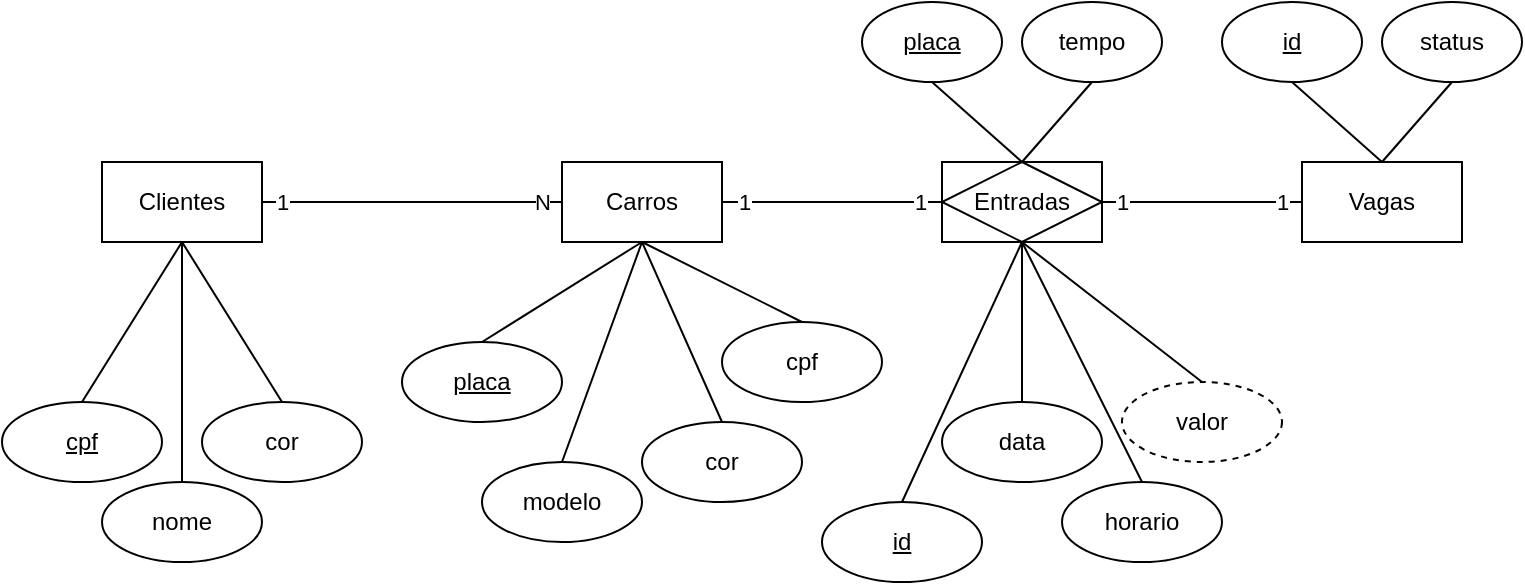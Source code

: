 <mxfile version="20.4.0" type="device"><diagram id="9VlAO_K90d9oFCBLN7uv" name="Página-1"><mxGraphModel dx="813" dy="435" grid="1" gridSize="10" guides="1" tooltips="1" connect="1" arrows="1" fold="1" page="1" pageScale="1" pageWidth="827" pageHeight="1169" math="0" shadow="0"><root><mxCell id="0"/><mxCell id="1" parent="0"/><mxCell id="wmFZhEVRPDPV7kqzlu8k-2" value="Clientes" style="whiteSpace=wrap;html=1;align=center;" vertex="1" parent="1"><mxGeometry x="80" y="120" width="80" height="40" as="geometry"/></mxCell><mxCell id="wmFZhEVRPDPV7kqzlu8k-3" value="Carros" style="whiteSpace=wrap;html=1;align=center;" vertex="1" parent="1"><mxGeometry x="310" y="120" width="80" height="40" as="geometry"/></mxCell><mxCell id="wmFZhEVRPDPV7kqzlu8k-4" value="Vagas" style="whiteSpace=wrap;html=1;align=center;" vertex="1" parent="1"><mxGeometry x="680" y="120" width="80" height="40" as="geometry"/></mxCell><mxCell id="wmFZhEVRPDPV7kqzlu8k-6" value="nome" style="ellipse;whiteSpace=wrap;html=1;align=center;" vertex="1" parent="1"><mxGeometry x="80" y="280" width="80" height="40" as="geometry"/></mxCell><mxCell id="wmFZhEVRPDPV7kqzlu8k-7" value="modelo" style="ellipse;whiteSpace=wrap;html=1;align=center;" vertex="1" parent="1"><mxGeometry x="270" y="270" width="80" height="40" as="geometry"/></mxCell><mxCell id="wmFZhEVRPDPV7kqzlu8k-8" value="cor" style="ellipse;whiteSpace=wrap;html=1;align=center;" vertex="1" parent="1"><mxGeometry x="350" y="250" width="80" height="40" as="geometry"/></mxCell><mxCell id="wmFZhEVRPDPV7kqzlu8k-9" value="cpf" style="ellipse;whiteSpace=wrap;html=1;align=center;fontStyle=4;" vertex="1" parent="1"><mxGeometry x="30" y="240" width="80" height="40" as="geometry"/></mxCell><mxCell id="wmFZhEVRPDPV7kqzlu8k-10" value="placa" style="ellipse;whiteSpace=wrap;html=1;align=center;fontStyle=4;" vertex="1" parent="1"><mxGeometry x="230" y="210" width="80" height="40" as="geometry"/></mxCell><mxCell id="wmFZhEVRPDPV7kqzlu8k-11" value="" style="endArrow=none;html=1;rounded=0;exitX=0.5;exitY=0;exitDx=0;exitDy=0;entryX=0.5;entryY=1;entryDx=0;entryDy=0;" edge="1" parent="1" source="wmFZhEVRPDPV7kqzlu8k-10" target="wmFZhEVRPDPV7kqzlu8k-3"><mxGeometry relative="1" as="geometry"><mxPoint x="380" y="390" as="sourcePoint"/><mxPoint x="540" y="390" as="targetPoint"/></mxGeometry></mxCell><mxCell id="wmFZhEVRPDPV7kqzlu8k-12" value="" style="endArrow=none;html=1;rounded=0;exitX=0.5;exitY=1;exitDx=0;exitDy=0;entryX=0.5;entryY=0;entryDx=0;entryDy=0;" edge="1" parent="1" source="wmFZhEVRPDPV7kqzlu8k-3" target="wmFZhEVRPDPV7kqzlu8k-8"><mxGeometry relative="1" as="geometry"><mxPoint x="300" y="250" as="sourcePoint"/><mxPoint x="380" y="190" as="targetPoint"/></mxGeometry></mxCell><mxCell id="wmFZhEVRPDPV7kqzlu8k-13" value="" style="endArrow=none;html=1;rounded=0;exitX=0.5;exitY=0;exitDx=0;exitDy=0;entryX=0.5;entryY=1;entryDx=0;entryDy=0;" edge="1" parent="1" source="wmFZhEVRPDPV7kqzlu8k-7" target="wmFZhEVRPDPV7kqzlu8k-3"><mxGeometry relative="1" as="geometry"><mxPoint x="360" y="170" as="sourcePoint"/><mxPoint x="420" y="250" as="targetPoint"/></mxGeometry></mxCell><mxCell id="wmFZhEVRPDPV7kqzlu8k-14" value="" style="endArrow=none;html=1;rounded=0;exitX=0.5;exitY=0;exitDx=0;exitDy=0;entryX=0.5;entryY=1;entryDx=0;entryDy=0;" edge="1" parent="1" source="wmFZhEVRPDPV7kqzlu8k-9" target="wmFZhEVRPDPV7kqzlu8k-2"><mxGeometry relative="1" as="geometry"><mxPoint x="250" y="250" as="sourcePoint"/><mxPoint x="160" y="200" as="targetPoint"/></mxGeometry></mxCell><mxCell id="wmFZhEVRPDPV7kqzlu8k-15" value="" style="endArrow=none;html=1;rounded=0;exitX=0.5;exitY=0;exitDx=0;exitDy=0;entryX=0.5;entryY=1;entryDx=0;entryDy=0;" edge="1" parent="1" source="wmFZhEVRPDPV7kqzlu8k-6" target="wmFZhEVRPDPV7kqzlu8k-2"><mxGeometry relative="1" as="geometry"><mxPoint x="310" y="290" as="sourcePoint"/><mxPoint x="310" y="170" as="targetPoint"/></mxGeometry></mxCell><mxCell id="wmFZhEVRPDPV7kqzlu8k-16" value="cor" style="ellipse;whiteSpace=wrap;html=1;align=center;" vertex="1" parent="1"><mxGeometry x="130" y="240" width="80" height="40" as="geometry"/></mxCell><mxCell id="wmFZhEVRPDPV7kqzlu8k-17" value="" style="endArrow=none;html=1;rounded=0;exitX=0.5;exitY=1;exitDx=0;exitDy=0;entryX=0.5;entryY=0;entryDx=0;entryDy=0;" edge="1" parent="1" source="wmFZhEVRPDPV7kqzlu8k-2" target="wmFZhEVRPDPV7kqzlu8k-16"><mxGeometry relative="1" as="geometry"><mxPoint x="310" y="170" as="sourcePoint"/><mxPoint x="370" y="250" as="targetPoint"/></mxGeometry></mxCell><mxCell id="wmFZhEVRPDPV7kqzlu8k-18" value="cpf" style="ellipse;whiteSpace=wrap;html=1;align=center;" vertex="1" parent="1"><mxGeometry x="390" y="200" width="80" height="40" as="geometry"/></mxCell><mxCell id="wmFZhEVRPDPV7kqzlu8k-22" value="" style="endArrow=none;html=1;rounded=0;exitX=0.5;exitY=0;exitDx=0;exitDy=0;entryX=0.5;entryY=1;entryDx=0;entryDy=0;" edge="1" parent="1" source="wmFZhEVRPDPV7kqzlu8k-18" target="wmFZhEVRPDPV7kqzlu8k-3"><mxGeometry relative="1" as="geometry"><mxPoint x="360" y="170" as="sourcePoint"/><mxPoint x="420" y="250" as="targetPoint"/></mxGeometry></mxCell><mxCell id="wmFZhEVRPDPV7kqzlu8k-23" value="N" style="endArrow=none;html=1;rounded=0;exitX=1;exitY=0.5;exitDx=0;exitDy=0;entryX=0;entryY=0.5;entryDx=0;entryDy=0;" edge="1" parent="1" source="wmFZhEVRPDPV7kqzlu8k-2" target="wmFZhEVRPDPV7kqzlu8k-3"><mxGeometry x="0.867" relative="1" as="geometry"><mxPoint x="330" y="390" as="sourcePoint"/><mxPoint x="490" y="390" as="targetPoint"/><mxPoint as="offset"/></mxGeometry></mxCell><mxCell id="wmFZhEVRPDPV7kqzlu8k-24" value="1" style="edgeLabel;html=1;align=center;verticalAlign=middle;resizable=0;points=[];" vertex="1" connectable="0" parent="wmFZhEVRPDPV7kqzlu8k-23"><mxGeometry x="-0.698" relative="1" as="geometry"><mxPoint x="-13" as="offset"/></mxGeometry></mxCell><mxCell id="wmFZhEVRPDPV7kqzlu8k-25" value="status" style="ellipse;whiteSpace=wrap;html=1;align=center;" vertex="1" parent="1"><mxGeometry x="720" y="40" width="70" height="40" as="geometry"/></mxCell><mxCell id="wmFZhEVRPDPV7kqzlu8k-27" value="id" style="ellipse;whiteSpace=wrap;html=1;align=center;fontStyle=4;" vertex="1" parent="1"><mxGeometry x="640" y="40" width="70" height="40" as="geometry"/></mxCell><mxCell id="wmFZhEVRPDPV7kqzlu8k-28" value="" style="endArrow=none;html=1;rounded=0;exitX=0.5;exitY=1;exitDx=0;exitDy=0;entryX=0.5;entryY=0;entryDx=0;entryDy=0;" edge="1" parent="1" source="wmFZhEVRPDPV7kqzlu8k-27" target="wmFZhEVRPDPV7kqzlu8k-4"><mxGeometry relative="1" as="geometry"><mxPoint x="764" y="410" as="sourcePoint"/><mxPoint x="734" y="180" as="targetPoint"/></mxGeometry></mxCell><mxCell id="wmFZhEVRPDPV7kqzlu8k-30" value="" style="endArrow=none;html=1;rounded=0;exitX=0.5;exitY=1;exitDx=0;exitDy=0;entryX=0.5;entryY=0;entryDx=0;entryDy=0;" edge="1" parent="1" source="wmFZhEVRPDPV7kqzlu8k-25" target="wmFZhEVRPDPV7kqzlu8k-4"><mxGeometry relative="1" as="geometry"><mxPoint x="744" y="190" as="sourcePoint"/><mxPoint x="734" y="180" as="targetPoint"/></mxGeometry></mxCell><mxCell id="wmFZhEVRPDPV7kqzlu8k-42" value="Entradas" style="shape=associativeEntity;whiteSpace=wrap;html=1;align=center;" vertex="1" parent="1"><mxGeometry x="500" y="120" width="80" height="40" as="geometry"/></mxCell><mxCell id="wmFZhEVRPDPV7kqzlu8k-43" value="tempo" style="ellipse;whiteSpace=wrap;html=1;align=center;" vertex="1" parent="1"><mxGeometry x="540" y="40" width="70" height="40" as="geometry"/></mxCell><mxCell id="wmFZhEVRPDPV7kqzlu8k-44" value="placa" style="ellipse;whiteSpace=wrap;html=1;align=center;fontStyle=4;" vertex="1" parent="1"><mxGeometry x="460" y="40" width="70" height="40" as="geometry"/></mxCell><mxCell id="wmFZhEVRPDPV7kqzlu8k-45" value="" style="endArrow=none;html=1;rounded=0;exitX=0.5;exitY=1;exitDx=0;exitDy=0;entryX=0.5;entryY=0;entryDx=0;entryDy=0;" edge="1" parent="1" source="wmFZhEVRPDPV7kqzlu8k-44" target="wmFZhEVRPDPV7kqzlu8k-42"><mxGeometry relative="1" as="geometry"><mxPoint x="584" y="410" as="sourcePoint"/><mxPoint x="540" y="120" as="targetPoint"/></mxGeometry></mxCell><mxCell id="wmFZhEVRPDPV7kqzlu8k-46" value="" style="endArrow=none;html=1;rounded=0;exitX=0.5;exitY=1;exitDx=0;exitDy=0;entryX=0.5;entryY=0;entryDx=0;entryDy=0;" edge="1" parent="1" source="wmFZhEVRPDPV7kqzlu8k-43" target="wmFZhEVRPDPV7kqzlu8k-42"><mxGeometry relative="1" as="geometry"><mxPoint x="564" y="190" as="sourcePoint"/><mxPoint x="540" y="120" as="targetPoint"/></mxGeometry></mxCell><mxCell id="wmFZhEVRPDPV7kqzlu8k-47" value="data" style="ellipse;whiteSpace=wrap;html=1;align=center;" vertex="1" parent="1"><mxGeometry x="500" y="240" width="80" height="40" as="geometry"/></mxCell><mxCell id="wmFZhEVRPDPV7kqzlu8k-48" value="id" style="ellipse;whiteSpace=wrap;html=1;align=center;fontStyle=4;" vertex="1" parent="1"><mxGeometry x="440" y="290" width="80" height="40" as="geometry"/></mxCell><mxCell id="wmFZhEVRPDPV7kqzlu8k-49" value="" style="endArrow=none;html=1;rounded=0;exitX=0.5;exitY=0;exitDx=0;exitDy=0;entryX=0.5;entryY=1;entryDx=0;entryDy=0;" edge="1" parent="1" source="wmFZhEVRPDPV7kqzlu8k-48" target="wmFZhEVRPDPV7kqzlu8k-42"><mxGeometry relative="1" as="geometry"><mxPoint x="670" y="250" as="sourcePoint"/><mxPoint x="540" y="170" as="targetPoint"/></mxGeometry></mxCell><mxCell id="wmFZhEVRPDPV7kqzlu8k-50" value="" style="endArrow=none;html=1;rounded=0;exitX=0.5;exitY=0;exitDx=0;exitDy=0;entryX=0.5;entryY=1;entryDx=0;entryDy=0;" edge="1" parent="1" source="wmFZhEVRPDPV7kqzlu8k-47" target="wmFZhEVRPDPV7kqzlu8k-42"><mxGeometry relative="1" as="geometry"><mxPoint x="730" y="290" as="sourcePoint"/><mxPoint x="550" y="180" as="targetPoint"/></mxGeometry></mxCell><mxCell id="wmFZhEVRPDPV7kqzlu8k-51" value="horario" style="ellipse;whiteSpace=wrap;html=1;align=center;" vertex="1" parent="1"><mxGeometry x="560" y="280" width="80" height="40" as="geometry"/></mxCell><mxCell id="wmFZhEVRPDPV7kqzlu8k-52" value="" style="endArrow=none;html=1;rounded=0;entryX=0.5;entryY=0;entryDx=0;entryDy=0;exitX=0.5;exitY=1;exitDx=0;exitDy=0;" edge="1" parent="1" target="wmFZhEVRPDPV7kqzlu8k-51" source="wmFZhEVRPDPV7kqzlu8k-42"><mxGeometry relative="1" as="geometry"><mxPoint x="570" y="180" as="sourcePoint"/><mxPoint x="790" y="250" as="targetPoint"/></mxGeometry></mxCell><mxCell id="wmFZhEVRPDPV7kqzlu8k-53" value="valor" style="ellipse;whiteSpace=wrap;html=1;align=center;dashed=1;" vertex="1" parent="1"><mxGeometry x="590" y="230" width="80" height="40" as="geometry"/></mxCell><mxCell id="wmFZhEVRPDPV7kqzlu8k-54" value="" style="endArrow=none;html=1;rounded=0;entryX=0.5;entryY=0;entryDx=0;entryDy=0;exitX=0.5;exitY=1;exitDx=0;exitDy=0;" edge="1" parent="1" source="wmFZhEVRPDPV7kqzlu8k-42" target="wmFZhEVRPDPV7kqzlu8k-53"><mxGeometry relative="1" as="geometry"><mxPoint x="550" y="170" as="sourcePoint"/><mxPoint x="600" y="250" as="targetPoint"/></mxGeometry></mxCell><mxCell id="wmFZhEVRPDPV7kqzlu8k-55" value="1" style="endArrow=none;html=1;rounded=0;entryX=0;entryY=0.5;entryDx=0;entryDy=0;exitX=1;exitY=0.5;exitDx=0;exitDy=0;" edge="1" parent="1" source="wmFZhEVRPDPV7kqzlu8k-42" target="wmFZhEVRPDPV7kqzlu8k-4"><mxGeometry x="0.8" relative="1" as="geometry"><mxPoint x="610" y="140" as="sourcePoint"/><mxPoint x="740" y="139.71" as="targetPoint"/><mxPoint as="offset"/></mxGeometry></mxCell><mxCell id="wmFZhEVRPDPV7kqzlu8k-57" value="1" style="edgeLabel;html=1;align=center;verticalAlign=middle;resizable=0;points=[];" vertex="1" connectable="0" parent="wmFZhEVRPDPV7kqzlu8k-55"><mxGeometry x="-0.86" relative="1" as="geometry"><mxPoint x="3" as="offset"/></mxGeometry></mxCell><mxCell id="wmFZhEVRPDPV7kqzlu8k-58" value="1" style="endArrow=none;html=1;rounded=0;exitX=1;exitY=0.5;exitDx=0;exitDy=0;entryX=0;entryY=0.5;entryDx=0;entryDy=0;" edge="1" parent="1" source="wmFZhEVRPDPV7kqzlu8k-3" target="wmFZhEVRPDPV7kqzlu8k-42"><mxGeometry x="0.8" relative="1" as="geometry"><mxPoint x="400" y="139.71" as="sourcePoint"/><mxPoint x="470" y="150" as="targetPoint"/><mxPoint as="offset"/></mxGeometry></mxCell><mxCell id="wmFZhEVRPDPV7kqzlu8k-59" value="1" style="edgeLabel;html=1;align=center;verticalAlign=middle;resizable=0;points=[];" vertex="1" connectable="0" parent="wmFZhEVRPDPV7kqzlu8k-58"><mxGeometry x="-0.86" relative="1" as="geometry"><mxPoint x="3" as="offset"/></mxGeometry></mxCell></root></mxGraphModel></diagram></mxfile>